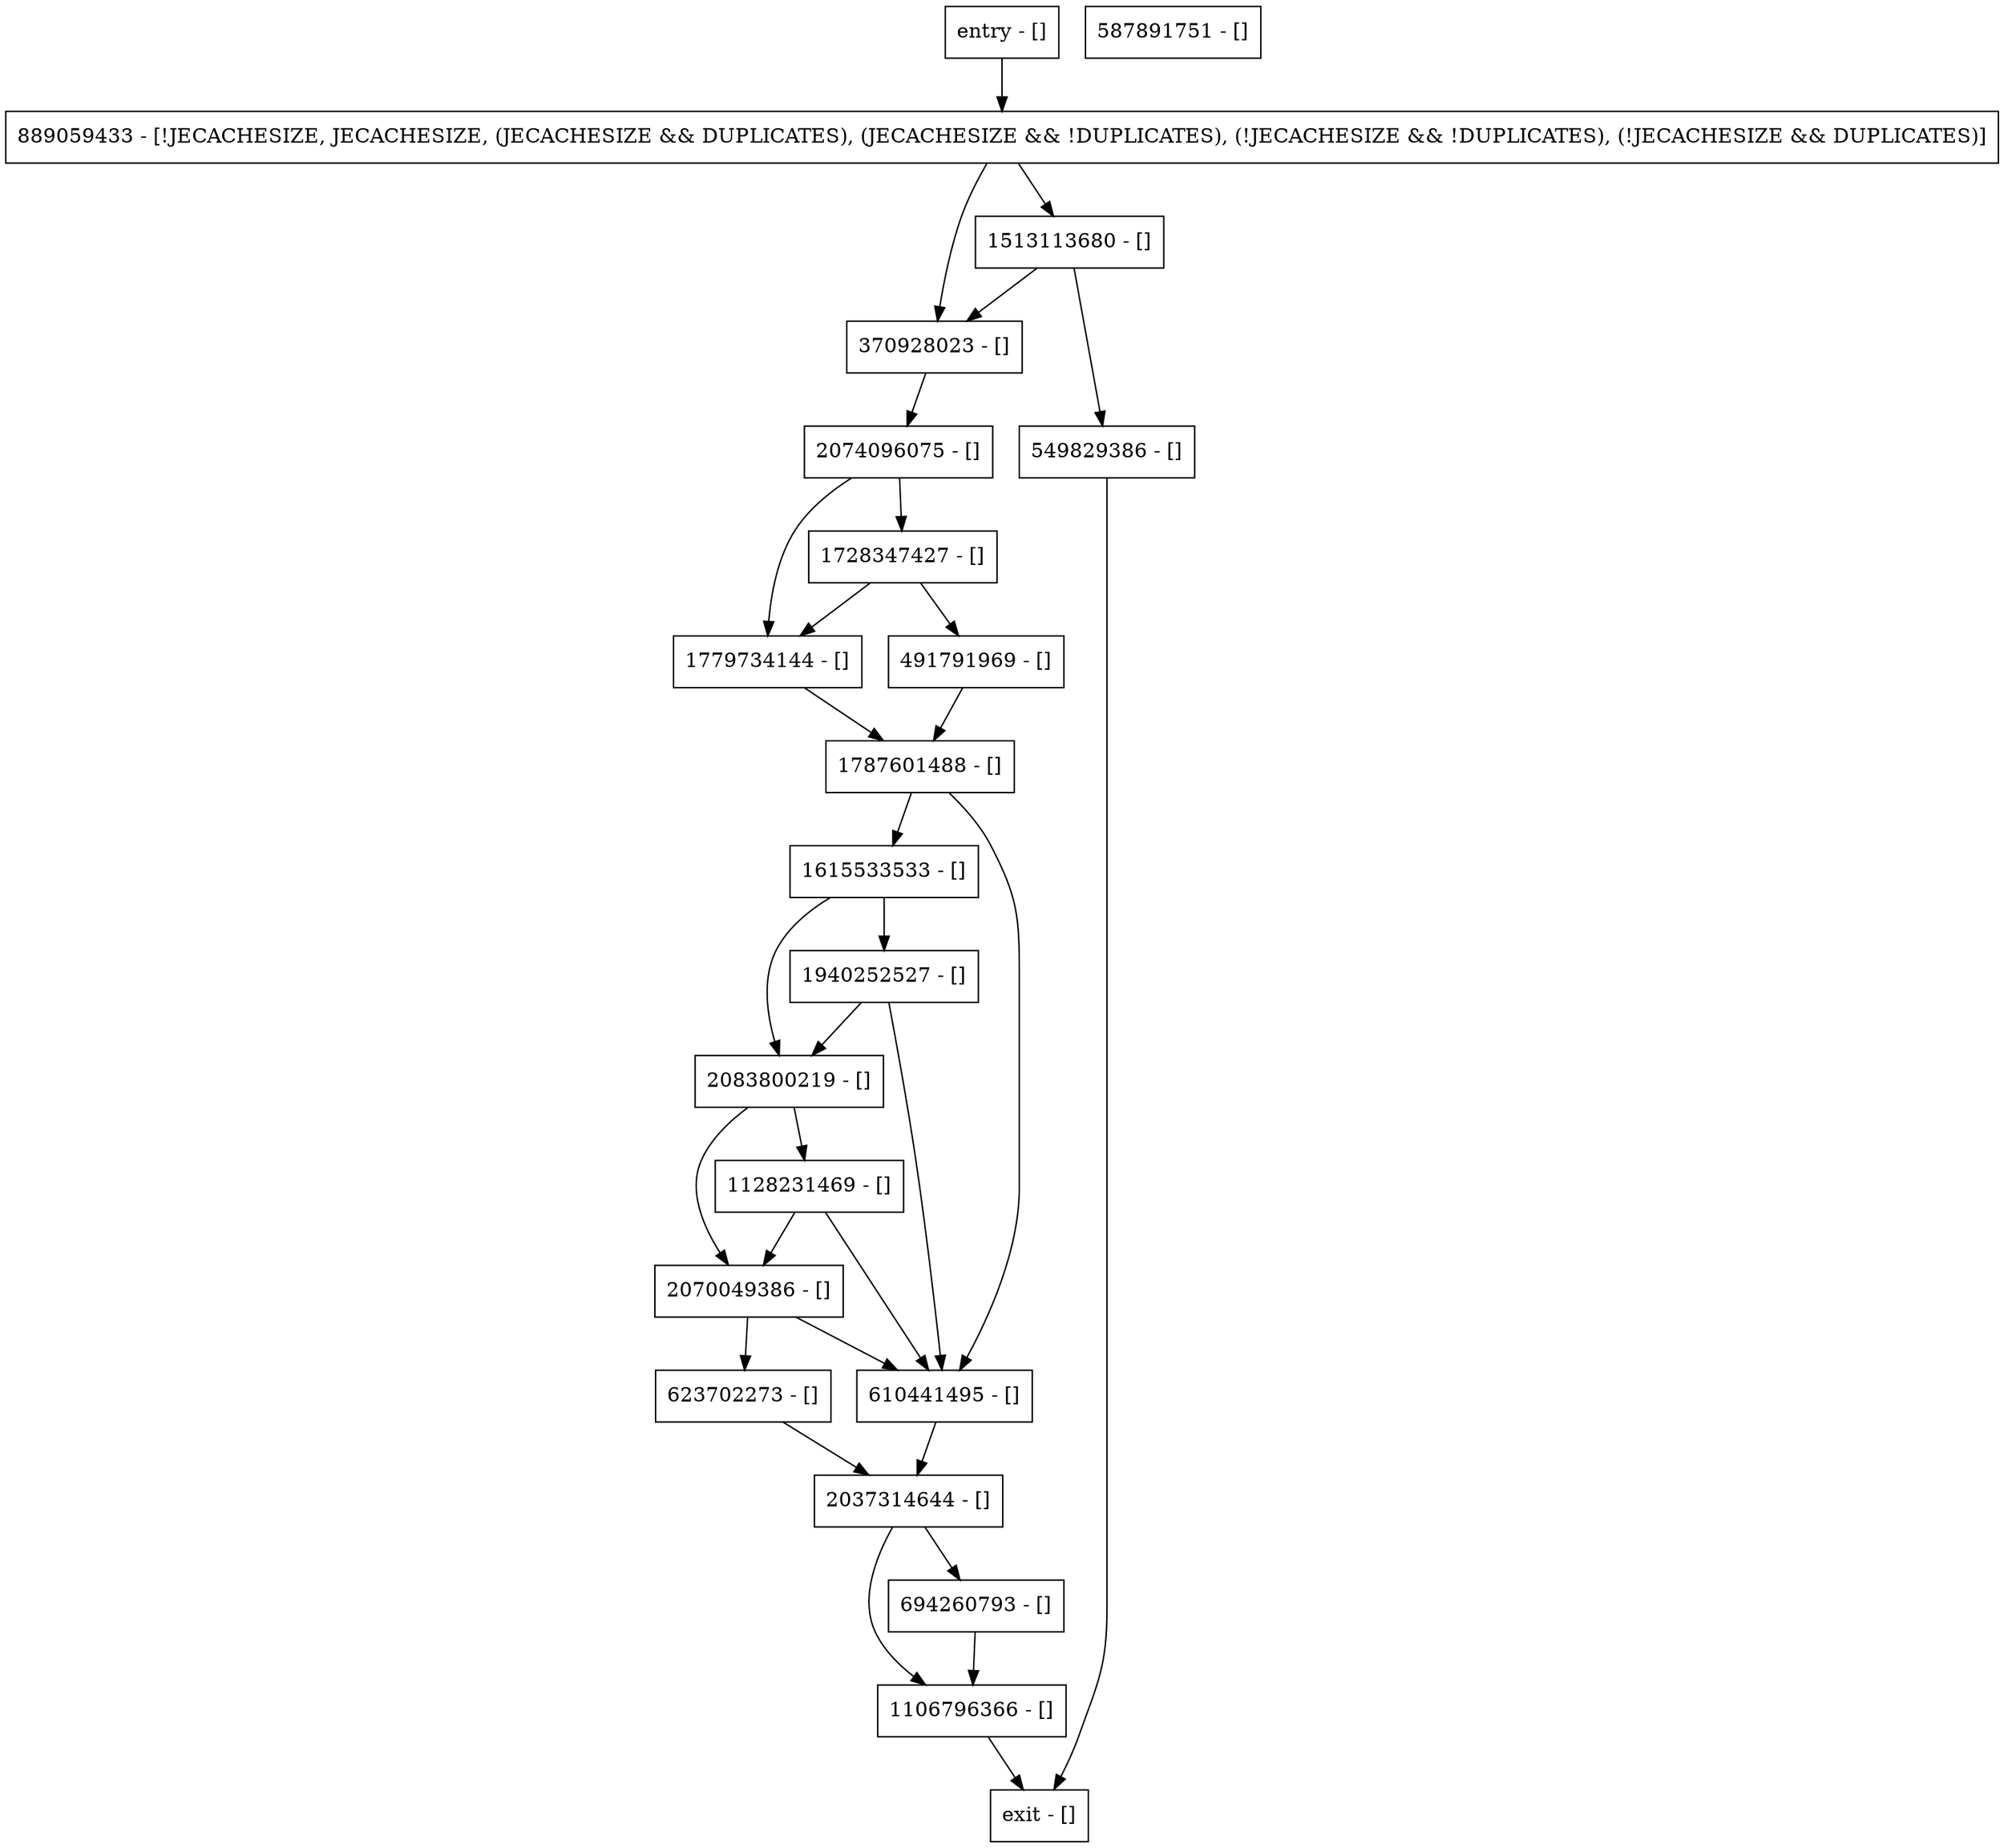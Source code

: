 digraph init {
node [shape=record];
1106796366 [label="1106796366 - []"];
1779734144 [label="1779734144 - []"];
1940252527 [label="1940252527 - []"];
2074096075 [label="2074096075 - []"];
2070049386 [label="2070049386 - []"];
2083800219 [label="2083800219 - []"];
694260793 [label="694260793 - []"];
1615533533 [label="1615533533 - []"];
entry [label="entry - []"];
exit [label="exit - []"];
889059433 [label="889059433 - [!JECACHESIZE, JECACHESIZE, (JECACHESIZE && DUPLICATES), (JECACHESIZE && !DUPLICATES), (!JECACHESIZE && !DUPLICATES), (!JECACHESIZE && DUPLICATES)]"];
370928023 [label="370928023 - []"];
623702273 [label="623702273 - []"];
2037314644 [label="2037314644 - []"];
491791969 [label="491791969 - []"];
610441495 [label="610441495 - []"];
1728347427 [label="1728347427 - []"];
1513113680 [label="1513113680 - []"];
549829386 [label="549829386 - []"];
587891751 [label="587891751 - []"];
1128231469 [label="1128231469 - []"];
1787601488 [label="1787601488 - []"];
entry;
exit;
1106796366 -> exit;
1779734144 -> 1787601488;
1940252527 -> 610441495;
1940252527 -> 2083800219;
2074096075 -> 1779734144;
2074096075 -> 1728347427;
2070049386 -> 623702273;
2070049386 -> 610441495;
2083800219 -> 1128231469;
2083800219 -> 2070049386;
694260793 -> 1106796366;
1615533533 -> 1940252527;
1615533533 -> 2083800219;
entry -> 889059433;
889059433 -> 370928023;
889059433 -> 1513113680;
370928023 -> 2074096075;
623702273 -> 2037314644;
2037314644 -> 1106796366;
2037314644 -> 694260793;
491791969 -> 1787601488;
610441495 -> 2037314644;
1728347427 -> 1779734144;
1728347427 -> 491791969;
1513113680 -> 370928023;
1513113680 -> 549829386;
549829386 -> exit;
1128231469 -> 610441495;
1128231469 -> 2070049386;
1787601488 -> 1615533533;
1787601488 -> 610441495;
}
